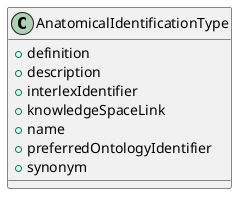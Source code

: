 @startuml
class AnatomicalIdentificationType {
+definition
+description
+interlexIdentifier
+knowledgeSpaceLink
+name
+preferredOntologyIdentifier
+synonym

}

@enduml
